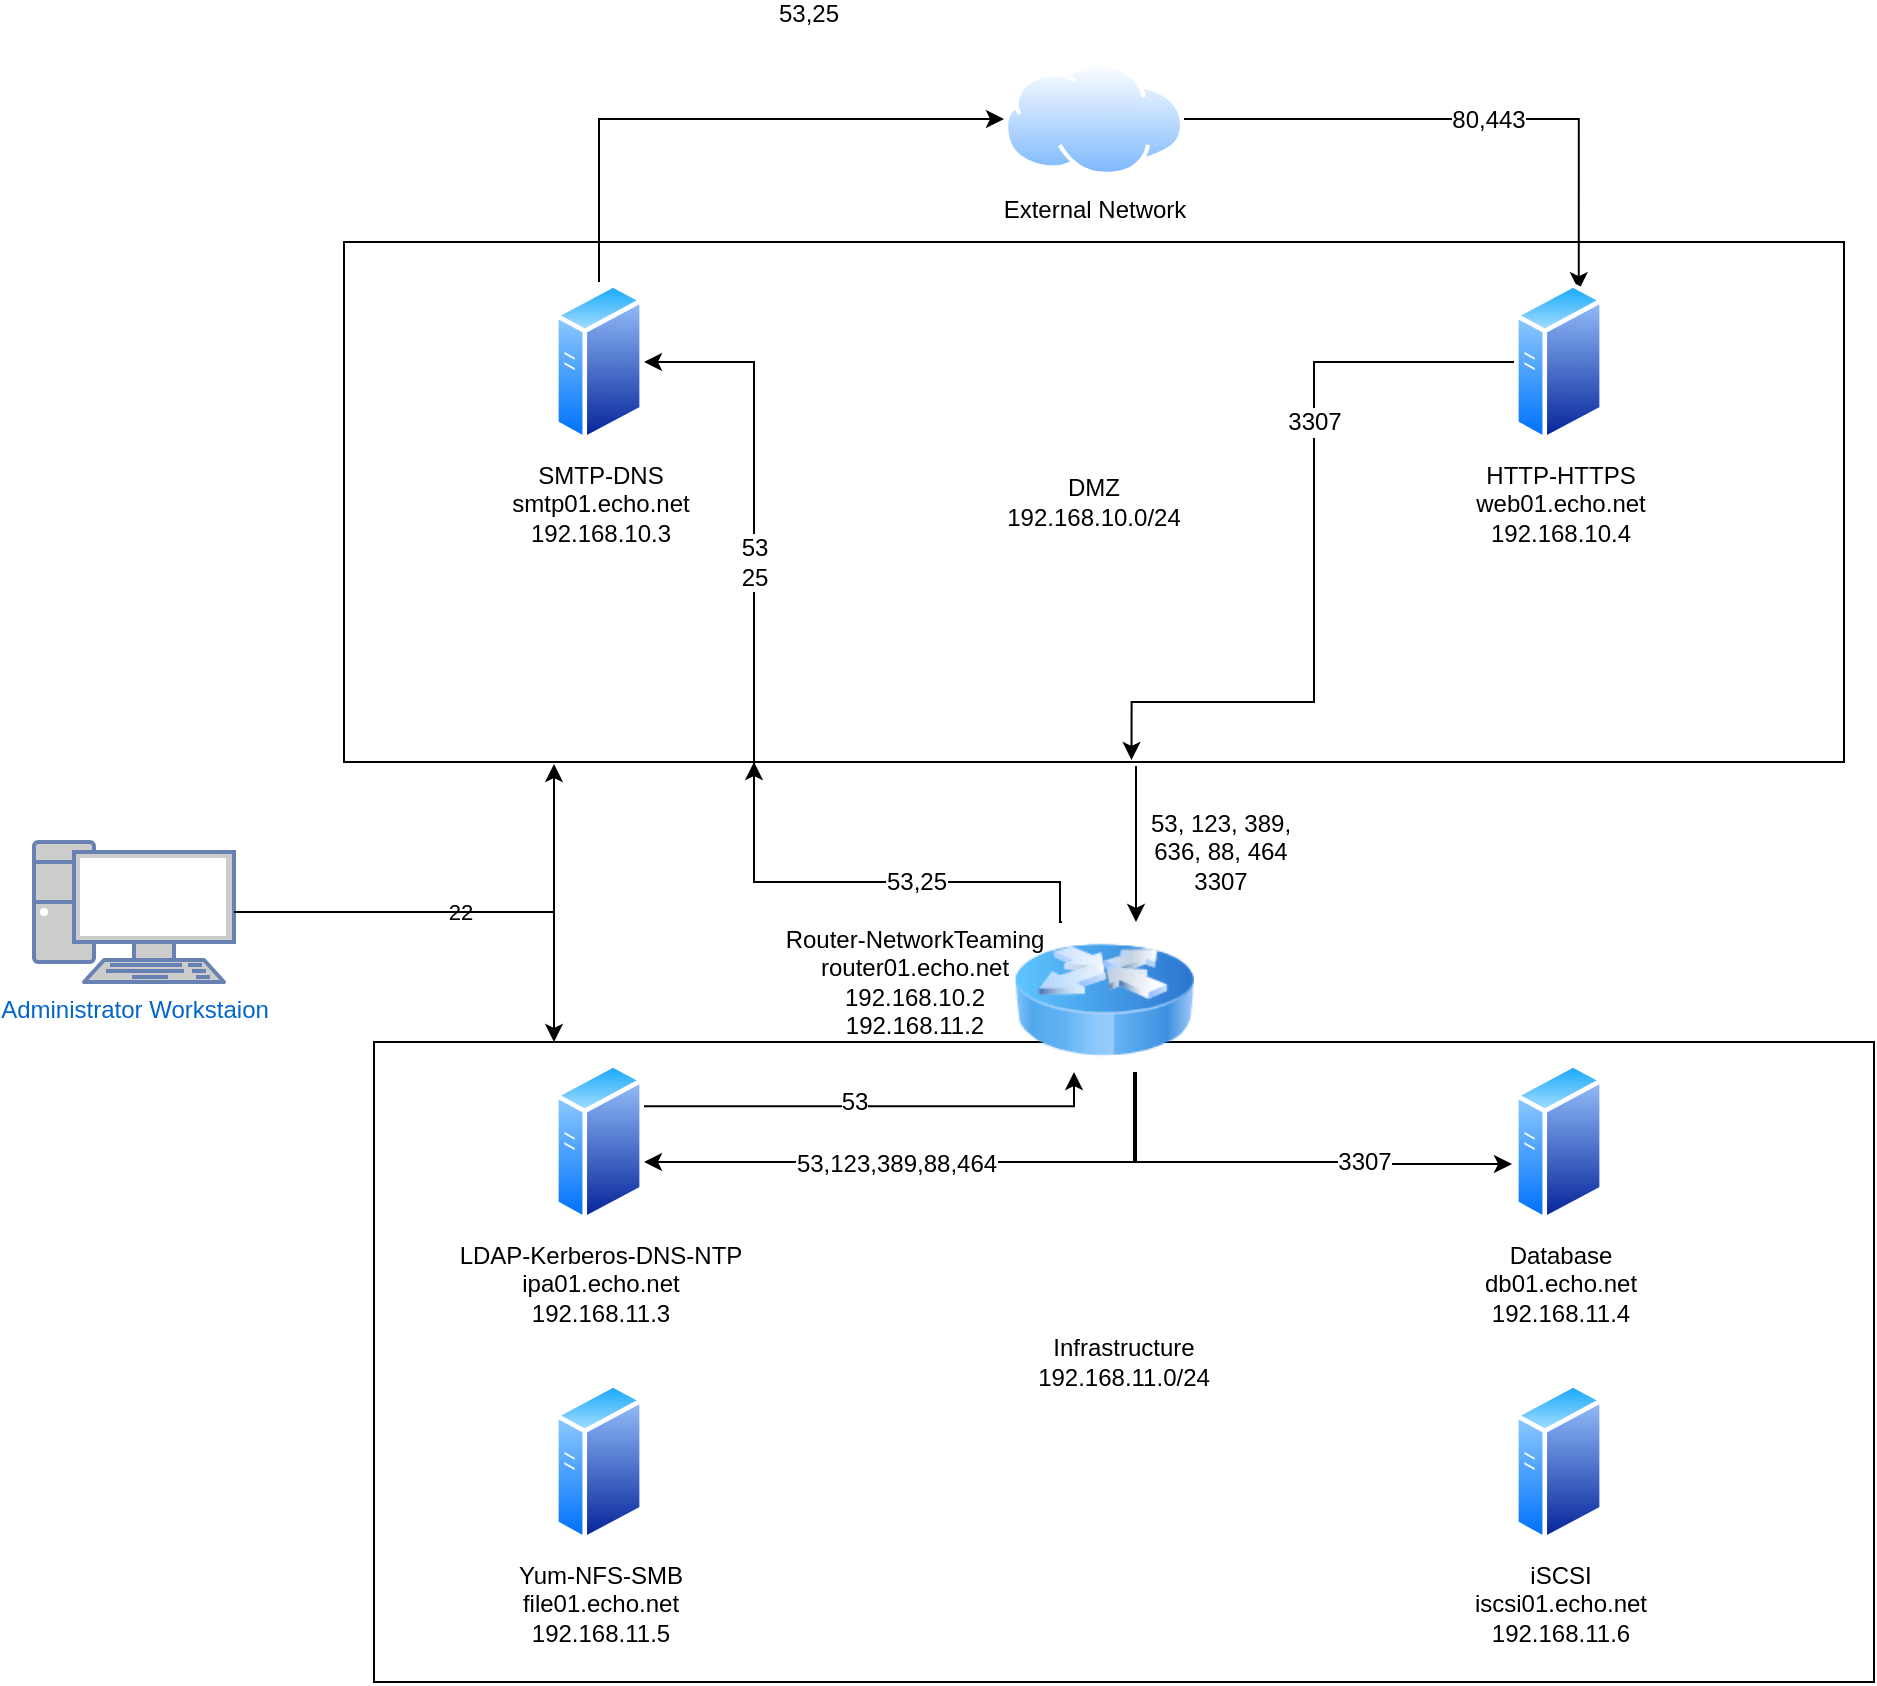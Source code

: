 <mxfile version="12.3.6" type="github" pages="1">
  <diagram name="Page-1" id="c37626ed-c26b-45fb-9056-f9ebc6bb27b6">
    <mxGraphModel dx="975" dy="1122" grid="1" gridSize="10" guides="1" tooltips="1" connect="1" arrows="1" fold="1" page="1" pageScale="1" pageWidth="1100" pageHeight="850" background="#ffffff" math="0" shadow="0">
      <root>
        <mxCell id="0"/>
        <mxCell id="1" parent="0"/>
        <mxCell id="3dICH4MKFK_lWpVgUEtH-35" value="DMZ&lt;br&gt;192.168.10.0/24" style="rounded=0;whiteSpace=wrap;html=1;" parent="1" vertex="1">
          <mxGeometry x="175" y="100" width="750" height="260" as="geometry"/>
        </mxCell>
        <mxCell id="3dICH4MKFK_lWpVgUEtH-38" value="Infrastructure&lt;br&gt;192.168.11.0/24" style="rounded=0;whiteSpace=wrap;html=1;" parent="1" vertex="1">
          <mxGeometry x="190" y="500" width="750" height="320" as="geometry"/>
        </mxCell>
        <mxCell id="3dICH4MKFK_lWpVgUEtH-44" style="edgeStyle=orthogonalEdgeStyle;rounded=0;orthogonalLoop=1;jettySize=auto;html=1;entryX=0.75;entryY=0;entryDx=0;entryDy=0;endArrow=classic;endFill=1;" parent="1" source="3dICH4MKFK_lWpVgUEtH-34" target="3dICH4MKFK_lWpVgUEtH-37" edge="1">
          <mxGeometry relative="1" as="geometry"/>
        </mxCell>
        <mxCell id="3dICH4MKFK_lWpVgUEtH-45" value="80,443" style="text;html=1;align=center;verticalAlign=middle;resizable=0;points=[];;labelBackgroundColor=#ffffff;" parent="3dICH4MKFK_lWpVgUEtH-44" vertex="1" connectable="0">
          <mxGeometry x="0.071" relative="1" as="geometry">
            <mxPoint as="offset"/>
          </mxGeometry>
        </mxCell>
        <mxCell id="3dICH4MKFK_lWpVgUEtH-34" value="External Network" style="aspect=fixed;perimeter=ellipsePerimeter;html=1;align=center;shadow=0;dashed=0;spacingTop=3;image;image=img/lib/active_directory/internet_cloud.svg;" parent="1" vertex="1">
          <mxGeometry x="505" y="10" width="90" height="57" as="geometry"/>
        </mxCell>
        <mxCell id="3dICH4MKFK_lWpVgUEtH-47" style="edgeStyle=orthogonalEdgeStyle;rounded=0;orthogonalLoop=1;jettySize=auto;html=1;entryX=0;entryY=0.5;entryDx=0;entryDy=0;endArrow=classic;endFill=1;exitX=0.5;exitY=0;exitDx=0;exitDy=0;" parent="1" source="3dICH4MKFK_lWpVgUEtH-36" target="3dICH4MKFK_lWpVgUEtH-34" edge="1">
          <mxGeometry relative="1" as="geometry"/>
        </mxCell>
        <mxCell id="3dICH4MKFK_lWpVgUEtH-48" value="53,25" style="text;html=1;align=center;verticalAlign=middle;resizable=0;points=[];;labelBackgroundColor=#ffffff;" parent="3dICH4MKFK_lWpVgUEtH-47" vertex="1" connectable="0">
          <mxGeometry x="-0.428" y="-52" relative="1" as="geometry">
            <mxPoint x="52" y="-53" as="offset"/>
          </mxGeometry>
        </mxCell>
        <mxCell id="3dICH4MKFK_lWpVgUEtH-36" value="SMTP-DNS&lt;br&gt;smtp01.echo.net&lt;br&gt;192.168.10.3" style="aspect=fixed;perimeter=ellipsePerimeter;html=1;align=center;shadow=0;dashed=0;spacingTop=3;image;image=img/lib/active_directory/generic_server.svg;" parent="1" vertex="1">
          <mxGeometry x="280" y="120" width="45" height="80" as="geometry"/>
        </mxCell>
        <mxCell id="3dICH4MKFK_lWpVgUEtH-37" value="HTTP-HTTPS&lt;br&gt;web01.echo.net&lt;br&gt;192.168.10.4" style="aspect=fixed;perimeter=ellipsePerimeter;html=1;align=center;shadow=0;dashed=0;spacingTop=3;image;image=img/lib/active_directory/generic_server.svg;" parent="1" vertex="1">
          <mxGeometry x="760" y="120" width="45" height="80" as="geometry"/>
        </mxCell>
        <mxCell id="3dICH4MKFK_lWpVgUEtH-41" value="Database&lt;br&gt;db01.echo.net&lt;br&gt;192.168.11.4" style="aspect=fixed;perimeter=ellipsePerimeter;html=1;align=center;shadow=0;dashed=0;spacingTop=3;image;image=img/lib/active_directory/generic_server.svg;" parent="1" vertex="1">
          <mxGeometry x="760" y="510" width="45" height="80" as="geometry"/>
        </mxCell>
        <mxCell id="3dICH4MKFK_lWpVgUEtH-49" value="iSCSI&lt;br&gt;iscsi01.echo.net&lt;br&gt;192.168.11.6" style="aspect=fixed;perimeter=ellipsePerimeter;html=1;align=center;shadow=0;dashed=0;spacingTop=3;image;image=img/lib/active_directory/generic_server.svg;" parent="1" vertex="1">
          <mxGeometry x="760" y="670" width="45" height="80" as="geometry"/>
        </mxCell>
        <mxCell id="KKJ27fFnUMSjMrzk3AXv-14" style="edgeStyle=orthogonalEdgeStyle;rounded=0;orthogonalLoop=1;jettySize=auto;html=1;exitX=1;exitY=0.25;exitDx=0;exitDy=0;" parent="1" source="3dICH4MKFK_lWpVgUEtH-39" edge="1">
          <mxGeometry relative="1" as="geometry">
            <Array as="points">
              <mxPoint x="540" y="532"/>
            </Array>
            <mxPoint x="540" y="515" as="targetPoint"/>
          </mxGeometry>
        </mxCell>
        <mxCell id="KKJ27fFnUMSjMrzk3AXv-15" value="53" style="text;html=1;align=center;verticalAlign=middle;resizable=0;points=[];;labelBackgroundColor=#ffffff;" parent="KKJ27fFnUMSjMrzk3AXv-14" vertex="1" connectable="0">
          <mxGeometry x="0.123" y="-4" relative="1" as="geometry">
            <mxPoint x="-24" y="-6" as="offset"/>
          </mxGeometry>
        </mxCell>
        <mxCell id="3dICH4MKFK_lWpVgUEtH-39" value="LDAP-Kerberos-DNS-NTP&lt;br&gt;ipa01.echo.net&lt;br&gt;192.168.11.3" style="aspect=fixed;perimeter=ellipsePerimeter;html=1;align=center;shadow=0;dashed=0;spacingTop=3;image;image=img/lib/active_directory/generic_server.svg;" parent="1" vertex="1">
          <mxGeometry x="280" y="510" width="45" height="80" as="geometry"/>
        </mxCell>
        <mxCell id="3dICH4MKFK_lWpVgUEtH-51" value="Yum-NFS-SMB&lt;br&gt;file01.echo.net&lt;br&gt;192.168.11.5" style="aspect=fixed;perimeter=ellipsePerimeter;html=1;align=center;shadow=0;dashed=0;spacingTop=3;image;image=img/lib/active_directory/generic_server.svg;" parent="1" vertex="1">
          <mxGeometry x="280" y="670" width="45" height="80" as="geometry"/>
        </mxCell>
        <mxCell id="3dICH4MKFK_lWpVgUEtH-53" value="22" style="edgeStyle=orthogonalEdgeStyle;rounded=0;orthogonalLoop=1;jettySize=auto;html=1;exitX=1;exitY=0.5;exitDx=0;exitDy=0;exitPerimeter=0;endArrow=classic;endFill=1;" parent="1" source="3dICH4MKFK_lWpVgUEtH-52" edge="1">
          <mxGeometry relative="1" as="geometry">
            <mxPoint x="280" y="500" as="targetPoint"/>
            <Array as="points">
              <mxPoint x="280" y="435"/>
            </Array>
          </mxGeometry>
        </mxCell>
        <mxCell id="3dICH4MKFK_lWpVgUEtH-52" value="Administrator Workstaion" style="fontColor=#0066CC;verticalAlign=top;verticalLabelPosition=bottom;labelPosition=center;align=center;html=1;outlineConnect=0;fillColor=#CCCCCC;strokeColor=#6881B3;gradientColor=none;gradientDirection=north;strokeWidth=2;shape=mxgraph.networks.pc;" parent="1" vertex="1">
          <mxGeometry x="20" y="400" width="100" height="70" as="geometry"/>
        </mxCell>
        <mxCell id="3dICH4MKFK_lWpVgUEtH-54" style="edgeStyle=orthogonalEdgeStyle;rounded=0;orthogonalLoop=1;jettySize=auto;html=1;exitX=1;exitY=0.5;exitDx=0;exitDy=0;exitPerimeter=0;entryX=0.14;entryY=1.004;entryDx=0;entryDy=0;entryPerimeter=0;endArrow=classic;endFill=1;" parent="1" source="3dICH4MKFK_lWpVgUEtH-52" target="3dICH4MKFK_lWpVgUEtH-35" edge="1">
          <mxGeometry relative="1" as="geometry">
            <mxPoint x="130" y="435" as="sourcePoint"/>
            <mxPoint x="292" y="481" as="targetPoint"/>
          </mxGeometry>
        </mxCell>
        <mxCell id="KKJ27fFnUMSjMrzk3AXv-9" style="edgeStyle=orthogonalEdgeStyle;rounded=0;orthogonalLoop=1;jettySize=auto;html=1;entryX=1;entryY=0.613;entryDx=0;entryDy=0;entryPerimeter=0;" parent="1" target="3dICH4MKFK_lWpVgUEtH-39" edge="1">
          <mxGeometry relative="1" as="geometry">
            <Array as="points">
              <mxPoint x="570" y="560"/>
            </Array>
            <mxPoint x="570" y="515" as="sourcePoint"/>
          </mxGeometry>
        </mxCell>
        <mxCell id="KKJ27fFnUMSjMrzk3AXv-11" value="53,123,389,88,464" style="text;html=1;align=center;verticalAlign=middle;resizable=0;points=[];;labelBackgroundColor=#ffffff;" parent="KKJ27fFnUMSjMrzk3AXv-9" vertex="1" connectable="0">
          <mxGeometry x="-0.082" y="1" relative="1" as="geometry">
            <mxPoint x="-31" y="-0.5" as="offset"/>
          </mxGeometry>
        </mxCell>
        <mxCell id="KKJ27fFnUMSjMrzk3AXv-10" style="edgeStyle=orthogonalEdgeStyle;rounded=0;orthogonalLoop=1;jettySize=auto;html=1;entryX=-0.022;entryY=0.638;entryDx=0;entryDy=0;entryPerimeter=0;" parent="1" target="3dICH4MKFK_lWpVgUEtH-41" edge="1">
          <mxGeometry relative="1" as="geometry">
            <Array as="points">
              <mxPoint x="571" y="560"/>
              <mxPoint x="675" y="560"/>
              <mxPoint x="675" y="561"/>
            </Array>
            <mxPoint x="571" y="515" as="sourcePoint"/>
          </mxGeometry>
        </mxCell>
        <mxCell id="KKJ27fFnUMSjMrzk3AXv-12" value="3307" style="text;html=1;align=center;verticalAlign=middle;resizable=0;points=[];;labelBackgroundColor=#ffffff;" parent="KKJ27fFnUMSjMrzk3AXv-10" vertex="1" connectable="0">
          <mxGeometry x="0.577" y="1" relative="1" as="geometry">
            <mxPoint x="-25" as="offset"/>
          </mxGeometry>
        </mxCell>
        <mxCell id="KKJ27fFnUMSjMrzk3AXv-16" style="edgeStyle=orthogonalEdgeStyle;rounded=0;orthogonalLoop=1;jettySize=auto;html=1;exitX=0.25;exitY=0;exitDx=0;exitDy=0;" parent="1" edge="1">
          <mxGeometry relative="1" as="geometry">
            <mxPoint x="380" y="360" as="targetPoint"/>
            <Array as="points">
              <mxPoint x="533" y="440"/>
              <mxPoint x="533" y="420"/>
              <mxPoint x="380" y="420"/>
            </Array>
            <mxPoint x="534" y="440" as="sourcePoint"/>
          </mxGeometry>
        </mxCell>
        <mxCell id="KKJ27fFnUMSjMrzk3AXv-17" value="53,25" style="text;html=1;align=center;verticalAlign=middle;resizable=0;points=[];;labelBackgroundColor=#ffffff;" parent="KKJ27fFnUMSjMrzk3AXv-16" vertex="1" connectable="0">
          <mxGeometry x="0.051" y="14" relative="1" as="geometry">
            <mxPoint x="30" y="-14" as="offset"/>
          </mxGeometry>
        </mxCell>
        <mxCell id="3dICH4MKFK_lWpVgUEtH-59" style="edgeStyle=orthogonalEdgeStyle;rounded=0;orthogonalLoop=1;jettySize=auto;html=1;endArrow=classic;endFill=1;entryX=0.75;entryY=0;entryDx=0;entryDy=0;" parent="1" edge="1">
          <mxGeometry relative="1" as="geometry">
            <mxPoint x="571" y="362" as="sourcePoint"/>
            <mxPoint x="571" y="440" as="targetPoint"/>
            <Array as="points">
              <mxPoint x="571" y="362"/>
            </Array>
          </mxGeometry>
        </mxCell>
        <mxCell id="3dICH4MKFK_lWpVgUEtH-60" value="53,&amp;nbsp;123,&amp;nbsp;389,&lt;br&gt;636,&amp;nbsp;88,&amp;nbsp;464&lt;br&gt;3307" style="text;html=1;align=center;verticalAlign=middle;resizable=0;points=[];;labelBackgroundColor=#ffffff;" parent="3dICH4MKFK_lWpVgUEtH-59" vertex="1" connectable="0">
          <mxGeometry x="-0.3" y="-2" relative="1" as="geometry">
            <mxPoint x="44" y="15" as="offset"/>
          </mxGeometry>
        </mxCell>
        <mxCell id="KKJ27fFnUMSjMrzk3AXv-8" value="&lt;span style=&quot;background-color: rgb(255 , 255 , 255)&quot;&gt;Router-NetworkTeaming&lt;/span&gt;&lt;br&gt;&lt;span style=&quot;background-color: rgb(255 , 255 , 255)&quot;&gt;router01.echo.net&lt;/span&gt;&lt;br&gt;&lt;span style=&quot;background-color: rgb(255 , 255 , 255)&quot;&gt;192.168.10.2&lt;/span&gt;&lt;br&gt;&lt;span style=&quot;background-color: rgb(255 , 255 , 255)&quot;&gt;192.168.11.2&lt;/span&gt;" style="text;html=1;resizable=0;autosize=1;align=center;verticalAlign=middle;points=[];fillColor=none;strokeColor=none;rounded=0;" parent="1" vertex="1">
          <mxGeometry x="390" y="440" width="140" height="60" as="geometry"/>
        </mxCell>
        <mxCell id="KKJ27fFnUMSjMrzk3AXv-19" style="edgeStyle=orthogonalEdgeStyle;rounded=0;orthogonalLoop=1;jettySize=auto;html=1;entryX=1;entryY=0.5;entryDx=0;entryDy=0;" parent="1" target="3dICH4MKFK_lWpVgUEtH-36" edge="1">
          <mxGeometry relative="1" as="geometry">
            <mxPoint x="380" y="362" as="sourcePoint"/>
            <mxPoint x="530" y="260" as="targetPoint"/>
            <Array as="points">
              <mxPoint x="380" y="362"/>
              <mxPoint x="380" y="160"/>
            </Array>
          </mxGeometry>
        </mxCell>
        <mxCell id="KKJ27fFnUMSjMrzk3AXv-20" value="53&lt;br&gt;25" style="text;html=1;align=center;verticalAlign=middle;resizable=0;points=[];;labelBackgroundColor=#ffffff;" parent="KKJ27fFnUMSjMrzk3AXv-19" vertex="1" connectable="0">
          <mxGeometry x="0.051" y="14" relative="1" as="geometry">
            <mxPoint x="14" y="33" as="offset"/>
          </mxGeometry>
        </mxCell>
        <mxCell id="oK70SOoiBMN0ax8sZR39-4" style="edgeStyle=orthogonalEdgeStyle;rounded=0;orthogonalLoop=1;jettySize=auto;html=1;entryX=0.525;entryY=0.996;entryDx=0;entryDy=0;entryPerimeter=0;exitX=0;exitY=0.5;exitDx=0;exitDy=0;" parent="1" source="3dICH4MKFK_lWpVgUEtH-37" target="3dICH4MKFK_lWpVgUEtH-35" edge="1">
          <mxGeometry relative="1" as="geometry">
            <mxPoint x="660" y="250" as="sourcePoint"/>
            <mxPoint x="848" y="296" as="targetPoint"/>
            <Array as="points">
              <mxPoint x="660" y="160"/>
              <mxPoint x="660" y="330"/>
              <mxPoint x="569" y="330"/>
            </Array>
          </mxGeometry>
        </mxCell>
        <mxCell id="oK70SOoiBMN0ax8sZR39-5" value="3307" style="text;html=1;align=center;verticalAlign=middle;resizable=0;points=[];;labelBackgroundColor=#ffffff;" parent="oK70SOoiBMN0ax8sZR39-4" vertex="1" connectable="0">
          <mxGeometry x="0.577" y="1" relative="1" as="geometry">
            <mxPoint x="37" y="-141" as="offset"/>
          </mxGeometry>
        </mxCell>
        <mxCell id="IkLyVd3zBgq_jmDE9Us6-1" value="" style="image;html=1;labelBackgroundColor=#ffffff;image=img/lib/clip_art/networking/Router_Icon_128x128.png" vertex="1" parent="1">
          <mxGeometry x="510" y="435" width="90" height="88" as="geometry"/>
        </mxCell>
      </root>
    </mxGraphModel>
  </diagram>
</mxfile>
